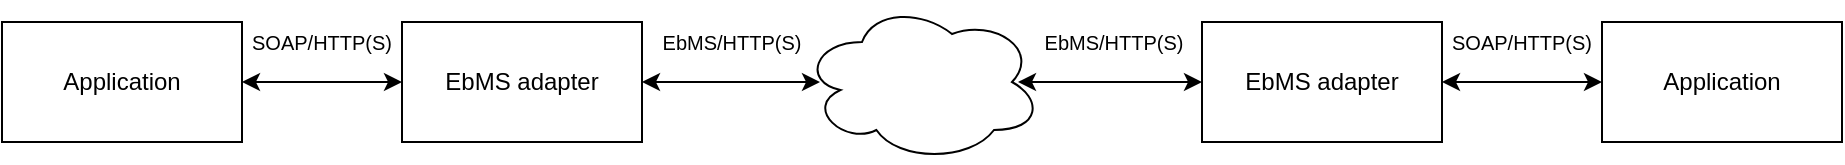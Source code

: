 <mxfile version="13.7.3" type="device"><diagram id="a6iQtjaXIqg0IrFmKAQb" name="Page-1"><mxGraphModel dx="1952" dy="976" grid="1" gridSize="10" guides="1" tooltips="1" connect="1" arrows="1" fold="1" page="1" pageScale="1" pageWidth="850" pageHeight="1100" math="0" shadow="0"><root><mxCell id="0"/><mxCell id="1" parent="0"/><mxCell id="NDS0De5LWpgUasbStw3w-1" value="" style="ellipse;shape=cloud;whiteSpace=wrap;html=1;" parent="1" vertex="1"><mxGeometry x="360" y="120" width="120" height="80" as="geometry"/></mxCell><mxCell id="NDS0De5LWpgUasbStw3w-2" value="EbMS adapter" style="rounded=0;whiteSpace=wrap;html=1;" parent="1" vertex="1"><mxGeometry x="160" y="130" width="120" height="60" as="geometry"/></mxCell><mxCell id="NDS0De5LWpgUasbStw3w-3" value="EbMS adapter" style="rounded=0;whiteSpace=wrap;html=1;" parent="1" vertex="1"><mxGeometry x="560" y="130" width="120" height="60" as="geometry"/></mxCell><mxCell id="NDS0De5LWpgUasbStw3w-4" value="Application" style="rounded=0;whiteSpace=wrap;html=1;" parent="1" vertex="1"><mxGeometry x="-40" y="130" width="120" height="60" as="geometry"/></mxCell><mxCell id="NDS0De5LWpgUasbStw3w-5" value="Application" style="rounded=0;whiteSpace=wrap;html=1;" parent="1" vertex="1"><mxGeometry x="760" y="130" width="120" height="60" as="geometry"/></mxCell><mxCell id="NDS0De5LWpgUasbStw3w-6" value="" style="endArrow=classic;startArrow=classic;html=1;exitX=1;exitY=0.5;exitDx=0;exitDy=0;entryX=0.075;entryY=0.5;entryDx=0;entryDy=0;entryPerimeter=0;" parent="1" source="NDS0De5LWpgUasbStw3w-2" target="NDS0De5LWpgUasbStw3w-1" edge="1"><mxGeometry width="50" height="50" relative="1" as="geometry"><mxPoint x="400" y="310" as="sourcePoint"/><mxPoint x="350" y="190" as="targetPoint"/></mxGeometry></mxCell><mxCell id="NDS0De5LWpgUasbStw3w-7" value="" style="endArrow=classic;startArrow=classic;html=1;" parent="1" edge="1"><mxGeometry width="50" height="50" relative="1" as="geometry"><mxPoint x="468" y="160" as="sourcePoint"/><mxPoint x="560" y="160" as="targetPoint"/></mxGeometry></mxCell><mxCell id="NDS0De5LWpgUasbStw3w-8" value="" style="endArrow=classic;startArrow=classic;html=1;exitX=1;exitY=0.5;exitDx=0;exitDy=0;entryX=0;entryY=0.5;entryDx=0;entryDy=0;" parent="1" source="NDS0De5LWpgUasbStw3w-3" target="NDS0De5LWpgUasbStw3w-5" edge="1"><mxGeometry width="50" height="50" relative="1" as="geometry"><mxPoint x="470" y="230" as="sourcePoint"/><mxPoint x="760" y="160" as="targetPoint"/></mxGeometry></mxCell><mxCell id="NDS0De5LWpgUasbStw3w-9" value="" style="endArrow=classic;startArrow=classic;html=1;entryX=0;entryY=0.5;entryDx=0;entryDy=0;exitX=1;exitY=0.5;exitDx=0;exitDy=0;" parent="1" source="NDS0De5LWpgUasbStw3w-4" target="NDS0De5LWpgUasbStw3w-2" edge="1"><mxGeometry width="50" height="50" relative="1" as="geometry"><mxPoint x="400" y="310" as="sourcePoint"/><mxPoint x="450" y="260" as="targetPoint"/></mxGeometry></mxCell><mxCell id="NDS0De5LWpgUasbStw3w-10" value="EbMS/HTTP(S)" style="text;html=1;strokeColor=none;fillColor=none;align=center;verticalAlign=middle;whiteSpace=wrap;rounded=0;fontSize=10;" parent="1" vertex="1"><mxGeometry x="305" y="130" width="40" height="20" as="geometry"/></mxCell><mxCell id="NDS0De5LWpgUasbStw3w-11" value="EbMS/HTTP(S)" style="text;html=1;strokeColor=none;fillColor=none;align=center;verticalAlign=middle;whiteSpace=wrap;rounded=0;fontSize=10;" parent="1" vertex="1"><mxGeometry x="496" y="130" width="40" height="20" as="geometry"/></mxCell><mxCell id="NDS0De5LWpgUasbStw3w-12" value="SOAP/HTTP(S)" style="text;html=1;strokeColor=none;fillColor=none;align=center;verticalAlign=middle;whiteSpace=wrap;rounded=0;fontSize=10;" parent="1" vertex="1"><mxGeometry x="100" y="130" width="40" height="20" as="geometry"/></mxCell><mxCell id="NDS0De5LWpgUasbStw3w-13" value="SOAP/HTTP(S)" style="text;html=1;strokeColor=none;fillColor=none;align=center;verticalAlign=middle;whiteSpace=wrap;rounded=0;fontSize=10;" parent="1" vertex="1"><mxGeometry x="700" y="130" width="40" height="20" as="geometry"/></mxCell></root></mxGraphModel></diagram></mxfile>